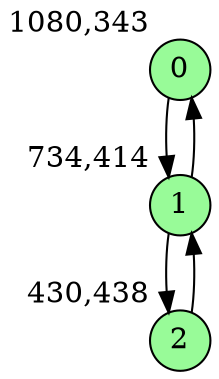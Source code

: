 digraph G {
graph [bgcolor=white]
node [shape=circle, style = filled, fillcolor=white,fixedsize=true, width=0.4, height=0.3 ]
0[xlabel="1080,343", pos = "10.1563,1.48438!", fillcolor=palegreen ];
1[xlabel="734,414", pos = "4.75,0.375!", fillcolor=palegreen ];
2[xlabel="430,438", pos = "0,0!", fillcolor=palegreen ];
0->1 ;
1->0 ;
1->2 ;
2->1 ;
}
